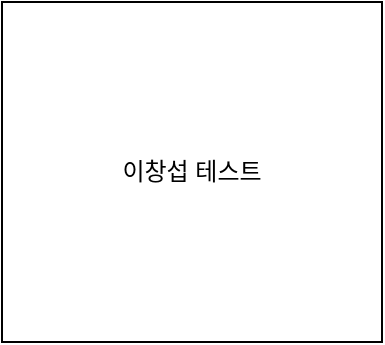 <mxfile version="15.3.0" type="github">
  <diagram id="RHjquJ-s3hFgj9qRfBOV" name="Page-1">
    <mxGraphModel dx="1038" dy="547" grid="1" gridSize="10" guides="1" tooltips="1" connect="1" arrows="1" fold="1" page="1" pageScale="1" pageWidth="827" pageHeight="1169" math="0" shadow="0">
      <root>
        <mxCell id="0" />
        <mxCell id="1" parent="0" />
        <mxCell id="N_A6DucT-jegBowQwixx-1" value="이창섭 테스트" style="rounded=0;whiteSpace=wrap;html=1;" parent="1" vertex="1">
          <mxGeometry x="100" y="60" width="190" height="170" as="geometry" />
        </mxCell>
      </root>
    </mxGraphModel>
  </diagram>
</mxfile>
